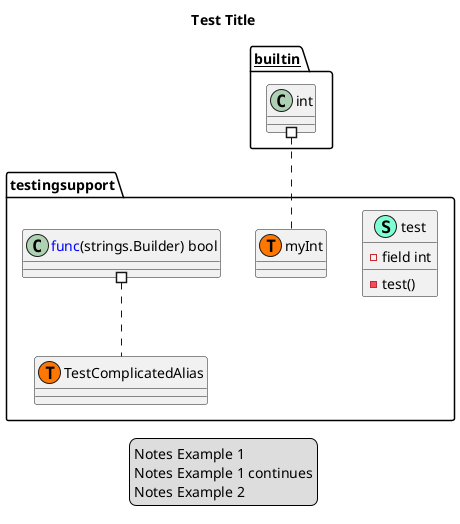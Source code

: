 @startuml
title Test Title
legend
Notes Example 1
Notes Example 1 continues
Notes Example 2
end legend
namespace testingsupport {
    class test << (S,Aquamarine) >> {
        - field int

        - test() 

    }
    class testingsupport.TestComplicatedAlias << (T, #FF7700) >>  {
    }
    class testingsupport.myInt << (T, #FF7700) >>  {
    }
    class "<font color=blue>func</font>(strings.Builder) bool" as fontcolorbluefuncfontstringsBuilderbool {
        'This class was created so that we can correctly have an alias pointing to this name. Since it contains dots that can break namespaces
    }
}


"__builtin__.int" #.. "testingsupport.myInt"
"testingsupport.fontcolorbluefuncfontstringsBuilderbool" #.. "testingsupport.TestComplicatedAlias"
@enduml
